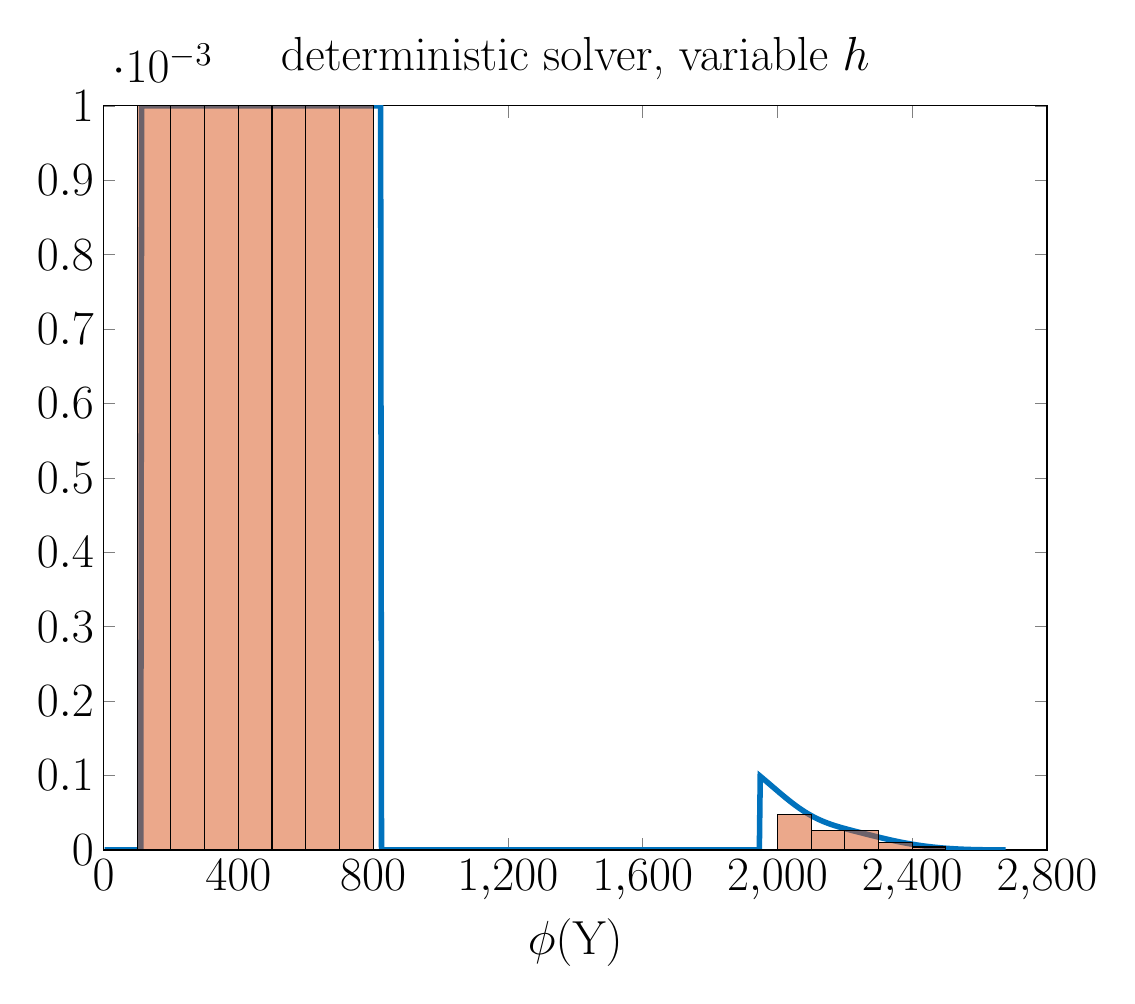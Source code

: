 % This file was created by matlab2tikz.
%
%The latest EFupdates can be retrieved from
%  http://www.mathworks.com/matlabcentral/fileexchange/22022-matlab2tikz-matlab2tikz
%where you can also make suggestions and rate matlab2tikz.
%
\definecolor{mycolor1}{rgb}{0.0,0.447,0.741}%
\definecolor{mycolor2}{rgb}{0.85,0.325,0.098}%
%
\begin{tikzpicture}

\begin{axis}[%
width=4.717in,
height=3.721in,
at={(0.791in,0.502in)},
scale only axis,
xmin=0,
xmax=2800,
xlabel={$\phi\text{(Y)}$},
xlabel style = {font = \LARGE},
xtick = {0, 400, 800, 1200, 1600, 2000, 2400, 2800},
ymin=0,
ymax=0.001,
axis background/.style={fill=white},
title style={font=\bfseries},
title={deterministic solver, variable $h$},
ticklabel style={font=\LARGE},legend style={font=\LARGE},title style={font=\LARGE}
]
\addplot [color=mycolor1,solid,line width=2.0pt,forget plot]
  table[row sep=crcr]{%
3.412	0.0\\
6.088	0.0\\
8.765	0.0\\
11.441	0.0\\
14.117	0.0\\
16.793	0.0\\
19.47	0.0\\
22.146	0.0\\
24.822	0.0\\
27.499	0.0\\
30.175	0.0\\
32.851	0.0\\
35.527	0.0\\
38.204	0.0\\
40.88	0.0\\
43.556	0.0\\
46.232	0.0\\
48.909	0.0\\
51.585	0.0\\
54.261	0.0\\
56.937	0.0\\
59.614	0.0\\
62.29	0.0\\
64.966	0.0\\
67.643	0.0\\
70.319	0.0\\
72.995	0.0\\
75.671	0.0\\
78.348	0.0\\
81.024	0.0\\
83.7	0.0\\
86.376	0.0\\
89.053	0.0\\
91.729	0.0\\
94.405	0.0\\
97.082	0.0\\
99.758	0.0\\
102.434	0.0\\
105.11	0.0\\
107.787	0.0\\
110.463	0.0\\
113.139	0.001\\
115.815	0.001\\
118.492	0.001\\
121.168	0.001\\
123.844	0.001\\
126.52	0.001\\
129.197	0.001\\
131.873	0.001\\
134.549	0.001\\
137.226	0.001\\
139.902	0.001\\
142.578	0.001\\
145.254	0.001\\
147.931	0.001\\
150.607	0.001\\
153.283	0.001\\
155.959	0.001\\
158.636	0.001\\
161.312	0.001\\
163.988	0.001\\
166.664	0.001\\
169.341	0.001\\
172.017	0.001\\
174.693	0.001\\
177.37	0.001\\
180.046	0.001\\
182.722	0.001\\
185.398	0.001\\
188.075	0.001\\
190.751	0.001\\
193.427	0.001\\
196.103	0.001\\
198.78	0.001\\
201.456	0.001\\
204.132	0.001\\
206.808	0.001\\
209.485	0.001\\
212.161	0.001\\
214.837	0.001\\
217.514	0.001\\
220.19	0.001\\
222.866	0.001\\
225.542	0.001\\
228.219	0.001\\
230.895	0.001\\
233.571	0.001\\
236.247	0.001\\
238.924	0.001\\
241.6	0.001\\
244.276	0.001\\
246.953	0.001\\
249.629	0.001\\
252.305	0.001\\
254.981	0.001\\
257.658	0.001\\
260.334	0.001\\
263.01	0.001\\
265.686	0.001\\
268.363	0.001\\
271.039	0.001\\
273.715	0.001\\
276.391	0.001\\
279.068	0.001\\
281.744	0.001\\
284.42	0.001\\
287.097	0.001\\
289.773	0.001\\
292.449	0.001\\
295.125	0.001\\
297.802	0.001\\
300.478	0.001\\
303.154	0.001\\
305.83	0.001\\
308.507	0.001\\
311.183	0.001\\
313.859	0.001\\
316.535	0.001\\
319.212	0.001\\
321.888	0.001\\
324.564	0.001\\
327.241	0.001\\
329.917	0.001\\
332.593	0.001\\
335.269	0.001\\
337.946	0.001\\
340.622	0.001\\
343.298	0.001\\
345.974	0.001\\
348.651	0.001\\
351.327	0.001\\
354.003	0.001\\
356.679	0.001\\
359.356	0.001\\
362.032	0.001\\
364.708	0.001\\
367.385	0.001\\
370.061	0.001\\
372.737	0.001\\
375.413	0.001\\
378.09	0.001\\
380.766	0.001\\
383.442	0.001\\
386.118	0.001\\
388.795	0.001\\
391.471	0.001\\
394.147	0.001\\
396.824	0.001\\
399.5	0.001\\
402.176	0.001\\
404.852	0.001\\
407.529	0.001\\
410.205	0.001\\
412.881	0.001\\
415.557	0.001\\
418.234	0.001\\
420.91	0.001\\
423.586	0.001\\
426.262	0.001\\
428.939	0.001\\
431.615	0.001\\
434.291	0.001\\
436.968	0.001\\
439.644	0.001\\
442.32	0.001\\
444.996	0.001\\
447.673	0.001\\
450.349	0.001\\
453.025	0.001\\
455.701	0.001\\
458.378	0.001\\
461.054	0.001\\
463.73	0.001\\
466.406	0.001\\
469.083	0.001\\
471.759	0.001\\
474.435	0.001\\
477.112	0.001\\
479.788	0.001\\
482.464	0.001\\
485.14	0.001\\
487.817	0.001\\
490.493	0.001\\
493.169	0.001\\
495.845	0.001\\
498.522	0.001\\
501.198	0.001\\
503.874	0.001\\
506.55	0.001\\
509.227	0.001\\
511.903	0.001\\
514.579	0.001\\
517.256	0.001\\
519.932	0.001\\
522.608	0.001\\
525.284	0.001\\
527.961	0.001\\
530.637	0.001\\
533.313	0.001\\
535.989	0.001\\
538.666	0.001\\
541.342	0.001\\
544.018	0.001\\
546.695	0.001\\
549.371	0.001\\
552.047	0.001\\
554.723	0.001\\
557.4	0.001\\
560.076	0.001\\
562.752	0.001\\
565.428	0.001\\
568.105	0.001\\
570.781	0.001\\
573.457	0.001\\
576.133	0.001\\
578.81	0.001\\
581.486	0.001\\
584.162	0.001\\
586.839	0.001\\
589.515	0.001\\
592.191	0.001\\
594.867	0.001\\
597.544	0.001\\
600.22	0.001\\
602.896	0.001\\
605.572	0.001\\
608.249	0.001\\
610.925	0.001\\
613.601	0.001\\
616.277	0.001\\
618.954	0.001\\
621.63	0.001\\
624.306	0.001\\
626.983	0.001\\
629.659	0.001\\
632.335	0.001\\
635.011	0.001\\
637.688	0.001\\
640.364	0.001\\
643.04	0.001\\
645.716	0.001\\
648.393	0.001\\
651.069	0.001\\
653.745	0.001\\
656.421	0.001\\
659.098	0.001\\
661.774	0.001\\
664.45	0.001\\
667.127	0.001\\
669.803	0.001\\
672.479	0.001\\
675.155	0.001\\
677.832	0.001\\
680.508	0.001\\
683.184	0.001\\
685.86	0.001\\
688.537	0.001\\
691.213	0.001\\
693.889	0.001\\
696.566	0.001\\
699.242	0.001\\
701.918	0.001\\
704.594	0.001\\
707.271	0.001\\
709.947	0.001\\
712.623	0.001\\
715.299	0.001\\
717.976	0.001\\
720.652	0.001\\
723.328	0.001\\
726.004	0.001\\
728.681	0.001\\
731.357	0.001\\
734.033	0.001\\
736.71	0.001\\
739.386	0.001\\
742.062	0.001\\
744.738	0.001\\
747.415	0.001\\
750.091	0.001\\
752.767	0.001\\
755.443	0.001\\
758.12	0.001\\
760.796	0.001\\
763.472	0.001\\
766.148	0.001\\
768.825	0.001\\
771.501	0.001\\
774.177	0.001\\
776.854	0.001\\
779.53	0.001\\
782.206	0.001\\
784.882	0.001\\
787.559	0.001\\
790.235	0.001\\
792.911	0.001\\
795.587	0.001\\
798.264	0.001\\
800.94	0.001\\
803.616	0.001\\
806.292	0.001\\
808.969	0.001\\
811.645	0.001\\
814.321	0.001\\
816.998	0.001\\
819.674	0.001\\
822.35	0.001\\
825.026	0.0\\
827.703	0.0\\
830.379	0.0\\
833.055	0.0\\
835.731	0.0\\
838.408	0.0\\
841.084	0.0\\
843.76	0.0\\
846.437	0.0\\
849.113	0.0\\
851.789	0.0\\
854.465	0.0\\
857.142	0.0\\
859.818	0.0\\
862.494	0.0\\
865.17	0.0\\
867.847	0.0\\
870.523	0.0\\
873.199	0.0\\
875.875	0.0\\
878.552	0.0\\
881.228	0.0\\
883.904	0.0\\
886.581	0.0\\
889.257	0.0\\
891.933	0.0\\
894.609	0.0\\
897.286	0.0\\
899.962	0.0\\
902.638	0.0\\
905.314	0.0\\
907.991	0.0\\
910.667	0.0\\
913.343	0.0\\
916.019	0.0\\
918.696	0.0\\
921.372	0.0\\
924.048	0.0\\
926.725	0.0\\
929.401	0.0\\
932.077	0.0\\
934.753	0.0\\
937.43	0.0\\
940.106	0.0\\
942.782	0.0\\
945.458	0.0\\
948.135	0.0\\
950.811	0.0\\
953.487	0.0\\
956.163	0.0\\
958.84	0.0\\
961.516	0.0\\
964.192	0.0\\
966.869	0.0\\
969.545	0.0\\
972.221	0.0\\
974.897	0.0\\
977.574	0.0\\
980.25	0.0\\
982.926	0.0\\
985.602	0.0\\
988.279	0.0\\
990.955	0.0\\
993.631	0.0\\
996.307	0.0\\
998.984	0.0\\
1001.66	0.0\\
1004.336	0.0\\
1007.013	0.0\\
1009.689	0.0\\
1012.365	0.0\\
1015.041	0.0\\
1017.718	0.0\\
1020.394	0.0\\
1023.07	0.0\\
1025.746	0.0\\
1028.423	0.0\\
1031.099	0.0\\
1033.775	0.0\\
1036.452	0.0\\
1039.128	0.0\\
1041.804	0.0\\
1044.48	0.0\\
1047.157	0.0\\
1049.833	0.0\\
1052.509	0.0\\
1055.185	0.0\\
1057.862	0.0\\
1060.538	0.0\\
1063.214	0.0\\
1065.89	0.0\\
1068.567	0.0\\
1071.243	0.0\\
1073.919	0.0\\
1076.596	0.0\\
1079.272	0.0\\
1081.948	0.0\\
1084.624	0.0\\
1087.301	0.0\\
1089.977	0.0\\
1092.653	0.0\\
1095.329	0.0\\
1098.006	0.0\\
1100.682	0.0\\
1103.358	0.0\\
1106.034	0.0\\
1108.711	0.0\\
1111.387	0.0\\
1114.063	0.0\\
1116.74	0.0\\
1119.416	0.0\\
1122.092	0.0\\
1124.768	0.0\\
1127.445	0.0\\
1130.121	0.0\\
1132.797	0.0\\
1135.473	0.0\\
1138.15	0.0\\
1140.826	0.0\\
1143.502	0.0\\
1146.178	0.0\\
1148.855	0.0\\
1151.531	0.0\\
1154.207	0.0\\
1156.884	0.0\\
1159.56	0.0\\
1162.236	0.0\\
1164.912	0.0\\
1167.589	0.0\\
1170.265	0.0\\
1172.941	0.0\\
1175.617	0.0\\
1178.294	0.0\\
1180.97	0.0\\
1183.646	0.0\\
1186.323	0.0\\
1188.999	0.0\\
1191.675	0.0\\
1194.351	0.0\\
1197.028	0.0\\
1199.704	0.0\\
1202.38	0.0\\
1205.056	0.0\\
1207.733	0.0\\
1210.409	0.0\\
1213.085	0.0\\
1215.761	0.0\\
1218.438	0.0\\
1221.114	0.0\\
1223.79	0.0\\
1226.467	0.0\\
1229.143	0.0\\
1231.819	0.0\\
1234.495	0.0\\
1237.172	0.0\\
1239.848	0.0\\
1242.524	0.0\\
1245.2	0.0\\
1247.877	0.0\\
1250.553	0.0\\
1253.229	0.0\\
1255.905	0.0\\
1258.582	0.0\\
1261.258	0.0\\
1263.934	0.0\\
1266.611	0.0\\
1269.287	0.0\\
1271.963	0.0\\
1274.639	0.0\\
1277.316	0.0\\
1279.992	0.0\\
1282.668	0.0\\
1285.344	0.0\\
1288.021	0.0\\
1290.697	0.0\\
1293.373	0.0\\
1296.049	0.0\\
1298.726	0.0\\
1301.402	0.0\\
1304.078	0.0\\
1306.755	0.0\\
1309.431	0.0\\
1312.107	0.0\\
1314.783	0.0\\
1317.46	0.0\\
1320.136	0.0\\
1322.812	0.0\\
1325.488	0.0\\
1328.165	0.0\\
1330.841	0.0\\
1333.517	0.0\\
1336.194	0.0\\
1338.87	0.0\\
1341.546	0.0\\
1344.222	0.0\\
1346.899	0.0\\
1349.575	0.0\\
1352.251	0.0\\
1354.927	0.0\\
1357.604	0.0\\
1360.28	0.0\\
1362.956	0.0\\
1365.632	0.0\\
1368.309	0.0\\
1370.985	0.0\\
1373.661	0.0\\
1376.338	0.0\\
1379.014	0.0\\
1381.69	0.0\\
1384.366	0.0\\
1387.043	0.0\\
1389.719	0.0\\
1392.395	0.0\\
1395.071	0.0\\
1397.748	0.0\\
1400.424	0.0\\
1403.1	0.0\\
1405.776	0.0\\
1408.453	0.0\\
1411.129	0.0\\
1413.805	0.0\\
1416.482	0.0\\
1419.158	0.0\\
1421.834	0.0\\
1424.51	0.0\\
1427.187	0.0\\
1429.863	0.0\\
1432.539	0.0\\
1435.215	0.0\\
1437.892	0.0\\
1440.568	0.0\\
1443.244	0.0\\
1445.92	0.0\\
1448.597	0.0\\
1451.273	0.0\\
1453.949	0.0\\
1456.626	0.0\\
1459.302	0.0\\
1461.978	0.0\\
1464.654	0.0\\
1467.331	0.0\\
1470.007	0.0\\
1472.683	0.0\\
1475.359	0.0\\
1478.036	0.0\\
1480.712	0.0\\
1483.388	0.0\\
1486.065	0.0\\
1488.741	0.0\\
1491.417	0.0\\
1494.093	0.0\\
1496.77	0.0\\
1499.446	0.0\\
1502.122	0.0\\
1504.798	0.0\\
1507.475	0.0\\
1510.151	0.0\\
1512.827	0.0\\
1515.503	0.0\\
1518.18	0.0\\
1520.856	0.0\\
1523.532	0.0\\
1526.209	0.0\\
1528.885	0.0\\
1531.561	0.0\\
1534.237	0.0\\
1536.914	0.0\\
1539.59	0.0\\
1542.266	0.0\\
1544.942	0.0\\
1547.619	0.0\\
1550.295	0.0\\
1552.971	0.0\\
1555.647	0.0\\
1558.324	0.0\\
1561.0	0.0\\
1563.676	0.0\\
1566.353	0.0\\
1569.029	0.0\\
1571.705	0.0\\
1574.381	0.0\\
1577.058	0.0\\
1579.734	0.0\\
1582.41	0.0\\
1585.086	0.0\\
1587.763	0.0\\
1590.439	0.0\\
1593.115	0.0\\
1595.791	0.0\\
1598.468	0.0\\
1601.144	0.0\\
1603.82	0.0\\
1606.497	0.0\\
1609.173	0.0\\
1611.849	0.0\\
1614.525	0.0\\
1617.202	0.0\\
1619.878	0.0\\
1622.554	0.0\\
1625.23	0.0\\
1627.907	0.0\\
1630.583	0.0\\
1633.259	0.0\\
1635.936	0.0\\
1638.612	0.0\\
1641.288	0.0\\
1643.964	0.0\\
1646.641	0.0\\
1649.317	0.0\\
1651.993	0.0\\
1654.669	0.0\\
1657.346	0.0\\
1660.022	0.0\\
1662.698	0.0\\
1665.374	0.0\\
1668.051	0.0\\
1670.727	0.0\\
1673.403	0.0\\
1676.08	0.0\\
1678.756	0.0\\
1681.432	0.0\\
1684.108	0.0\\
1686.785	0.0\\
1689.461	0.0\\
1692.137	0.0\\
1694.813	0.0\\
1697.49	0.0\\
1700.166	0.0\\
1702.842	0.0\\
1705.518	0.0\\
1708.195	0.0\\
1710.871	0.0\\
1713.547	0.0\\
1716.224	0.0\\
1718.9	0.0\\
1721.576	0.0\\
1724.252	0.0\\
1726.929	0.0\\
1729.605	0.0\\
1732.281	0.0\\
1734.957	0.0\\
1737.634	0.0\\
1740.31	0.0\\
1742.986	0.0\\
1745.662	0.0\\
1748.339	0.0\\
1751.015	0.0\\
1753.691	0.0\\
1756.368	0.0\\
1759.044	0.0\\
1761.72	0.0\\
1764.396	0.0\\
1767.073	0.0\\
1769.749	0.0\\
1772.425	0.0\\
1775.101	0.0\\
1777.778	0.0\\
1780.454	0.0\\
1783.13	0.0\\
1785.807	0.0\\
1788.483	0.0\\
1791.159	0.0\\
1793.835	0.0\\
1796.512	0.0\\
1799.188	0.0\\
1801.864	0.0\\
1804.54	0.0\\
1807.217	0.0\\
1809.893	0.0\\
1812.569	0.0\\
1815.245	0.0\\
1817.922	0.0\\
1820.598	0.0\\
1823.274	0.0\\
1825.951	0.0\\
1828.627	0.0\\
1831.303	0.0\\
1833.979	0.0\\
1836.656	0.0\\
1839.332	0.0\\
1842.008	0.0\\
1844.684	0.0\\
1847.361	0.0\\
1850.037	0.0\\
1852.713	0.0\\
1855.389	0.0\\
1858.066	0.0\\
1860.742	0.0\\
1863.418	0.0\\
1866.095	0.0\\
1868.771	0.0\\
1871.447	0.0\\
1874.123	0.0\\
1876.8	0.0\\
1879.476	0.0\\
1882.152	0.0\\
1884.828	0.0\\
1887.505	0.0\\
1890.181	0.0\\
1892.857	0.0\\
1895.533	0.0\\
1898.21	0.0\\
1900.886	0.0\\
1903.562	0.0\\
1906.239	0.0\\
1908.915	0.0\\
1911.591	0.0\\
1914.267	0.0\\
1916.944	0.0\\
1919.62	0.0\\
1922.296	0.0\\
1924.972	0.0\\
1927.649	0.0\\
1930.325	0.0\\
1933.001	0.0\\
1935.678	0.0\\
1938.354	0.0\\
1941.03	0.0\\
1943.706	0.0\\
1946.383	0.0\\
1949.059	9.908e-05\\
1951.735	9.807e-05\\
1954.411	9.706e-05\\
1957.088	9.604e-05\\
1959.764	9.502e-05\\
1962.44	9.4e-05\\
1965.116	9.297e-05\\
1967.793	9.194e-05\\
1970.469	9.091e-05\\
1973.145	8.988e-05\\
1975.822	8.885e-05\\
1978.498	8.781e-05\\
1981.174	8.677e-05\\
1983.85	8.573e-05\\
1986.527	8.469e-05\\
1989.203	8.366e-05\\
1991.879	8.262e-05\\
1994.555	8.158e-05\\
1997.232	8.055e-05\\
1999.908	7.952e-05\\
2002.584	7.849e-05\\
2005.26	7.746e-05\\
2007.937	7.643e-05\\
2010.613	7.541e-05\\
2013.289	7.439e-05\\
2015.966	7.338e-05\\
2018.642	7.238e-05\\
2021.318	7.138e-05\\
2023.994	7.038e-05\\
2026.671	6.939e-05\\
2029.347	6.841e-05\\
2032.023	6.744e-05\\
2034.699	6.647e-05\\
2037.376	6.551e-05\\
2040.052	6.456e-05\\
2042.728	6.362e-05\\
2045.404	6.269e-05\\
2048.081	6.177e-05\\
2050.757	6.086e-05\\
2053.433	5.996e-05\\
2056.11	5.907e-05\\
2058.786	5.82e-05\\
2061.462	5.733e-05\\
2064.138	5.647e-05\\
2066.815	5.563e-05\\
2069.491	5.48e-05\\
2072.167	5.399e-05\\
2074.843	5.318e-05\\
2077.52	5.239e-05\\
2080.196	5.161e-05\\
2082.872	5.085e-05\\
2085.549	5.009e-05\\
2088.225	4.935e-05\\
2090.901	4.863e-05\\
2093.577	4.792e-05\\
2096.254	4.722e-05\\
2098.93	4.654e-05\\
2101.606	4.586e-05\\
2104.282	4.521e-05\\
2106.959	4.456e-05\\
2109.635	4.393e-05\\
2112.311	4.331e-05\\
2114.987	4.271e-05\\
2117.664	4.212e-05\\
2120.34	4.154e-05\\
2123.016	4.097e-05\\
2125.693	4.042e-05\\
2128.369	3.988e-05\\
2131.045	3.935e-05\\
2133.721	3.883e-05\\
2136.398	3.832e-05\\
2139.074	3.782e-05\\
2141.75	3.734e-05\\
2144.426	3.686e-05\\
2147.103	3.64e-05\\
2149.779	3.594e-05\\
2152.455	3.55e-05\\
2155.131	3.506e-05\\
2157.808	3.463e-05\\
2160.484	3.422e-05\\
2163.16	3.38e-05\\
2165.837	3.34e-05\\
2168.513	3.301e-05\\
2171.189	3.262e-05\\
2173.865	3.224e-05\\
2176.542	3.186e-05\\
2179.218	3.149e-05\\
2181.894	3.113e-05\\
2184.57	3.077e-05\\
2187.247	3.042e-05\\
2189.923	3.007e-05\\
2192.599	2.973e-05\\
2195.275	2.939e-05\\
2197.952	2.905e-05\\
2200.628	2.872e-05\\
2203.304	2.839e-05\\
2205.981	2.806e-05\\
2208.657	2.774e-05\\
2211.333	2.741e-05\\
2214.009	2.709e-05\\
2216.686	2.678e-05\\
2219.362	2.646e-05\\
2222.038	2.615e-05\\
2224.714	2.583e-05\\
2227.391	2.552e-05\\
2230.067	2.521e-05\\
2232.743	2.49e-05\\
2235.42	2.459e-05\\
2238.096	2.428e-05\\
2240.772	2.398e-05\\
2243.448	2.367e-05\\
2246.125	2.336e-05\\
2248.801	2.306e-05\\
2251.477	2.275e-05\\
2254.153	2.245e-05\\
2256.83	2.214e-05\\
2259.506	2.183e-05\\
2262.182	2.153e-05\\
2264.858	2.123e-05\\
2267.535	2.092e-05\\
2270.211	2.062e-05\\
2272.887	2.031e-05\\
2275.564	2.001e-05\\
2278.24	1.971e-05\\
2280.916	1.941e-05\\
2283.592	1.911e-05\\
2286.269	1.881e-05\\
2288.945	1.851e-05\\
2291.621	1.821e-05\\
2294.297	1.791e-05\\
2296.974	1.761e-05\\
2299.65	1.731e-05\\
2302.326	1.702e-05\\
2305.002	1.673e-05\\
2307.679	1.643e-05\\
2310.355	1.614e-05\\
2313.031	1.585e-05\\
2315.708	1.556e-05\\
2318.384	1.528e-05\\
2321.06	1.499e-05\\
2323.736	1.471e-05\\
2326.413	1.443e-05\\
2329.089	1.415e-05\\
2331.765	1.388e-05\\
2334.441	1.36e-05\\
2337.118	1.333e-05\\
2339.794	1.306e-05\\
2342.47	1.28e-05\\
2345.146	1.253e-05\\
2347.823	1.227e-05\\
2350.499	1.201e-05\\
2353.175	1.176e-05\\
2355.852	1.15e-05\\
2358.528	1.125e-05\\
2361.204	1.101e-05\\
2363.88	1.076e-05\\
2366.557	1.052e-05\\
2369.233	1.028e-05\\
2371.909	1.005e-05\\
2374.585	9.813e-06\\
2377.262	9.583e-06\\
2379.938	9.357e-06\\
2382.614	9.134e-06\\
2385.291	8.913e-06\\
2387.967	8.696e-06\\
2390.643	8.482e-06\\
2393.319	8.272e-06\\
2395.996	8.064e-06\\
2398.672	7.859e-06\\
2401.348	7.658e-06\\
2404.024	7.46e-06\\
2406.701	7.264e-06\\
2409.377	7.072e-06\\
2412.053	6.883e-06\\
2414.729	6.698e-06\\
2417.406	6.515e-06\\
2420.082	6.336e-06\\
2422.758	6.16e-06\\
2425.435	5.987e-06\\
2428.111	5.816e-06\\
2430.787	5.649e-06\\
2433.463	5.485e-06\\
2436.14	5.324e-06\\
2438.816	5.165e-06\\
2441.492	5.01e-06\\
2444.168	4.858e-06\\
2446.845	4.709e-06\\
2449.521	4.563e-06\\
2452.197	4.42e-06\\
2454.873	4.28e-06\\
2457.55	4.142e-06\\
2460.226	4.007e-06\\
2462.902	3.876e-06\\
2465.579	3.747e-06\\
2468.255	3.621e-06\\
2470.931	3.498e-06\\
2473.607	3.378e-06\\
2476.284	3.261e-06\\
2478.96	3.146e-06\\
2481.636	3.034e-06\\
2484.312	2.924e-06\\
2486.989	2.818e-06\\
2489.665	2.714e-06\\
2492.341	2.612e-06\\
2495.017	2.513e-06\\
2497.694	2.417e-06\\
2500.37	2.324e-06\\
2503.046	2.233e-06\\
2505.723	2.144e-06\\
2508.399	2.058e-06\\
2511.075	1.975e-06\\
2513.751	1.894e-06\\
2516.428	1.815e-06\\
2519.104	1.738e-06\\
2521.78	1.664e-06\\
2524.456	1.592e-06\\
2527.133	1.523e-06\\
2529.809	1.456e-06\\
2532.485	1.391e-06\\
2535.162	1.328e-06\\
2537.838	1.267e-06\\
2540.514	1.209e-06\\
2543.19	1.152e-06\\
2545.867	1.098e-06\\
2548.543	1.045e-06\\
2551.219	9.943e-07\\
2553.895	9.456e-07\\
2556.572	8.988e-07\\
2559.248	8.535e-07\\
2561.924	8.103e-07\\
2564.6	7.686e-07\\
2567.277	7.288e-07\\
2569.953	6.906e-07\\
2572.629	6.538e-07\\
2575.306	6.188e-07\\
2577.982	5.847e-07\\
2580.658	5.527e-07\\
2583.334	5.222e-07\\
2586.011	4.93e-07\\
2588.687	4.649e-07\\
2591.363	4.378e-07\\
2594.039	4.123e-07\\
2596.716	3.877e-07\\
2599.392	3.649e-07\\
2602.068	3.432e-07\\
2604.744	3.226e-07\\
2607.421	3.03e-07\\
2610.097	2.841e-07\\
2612.773	2.665e-07\\
2615.45	2.498e-07\\
2618.126	2.338e-07\\
2620.802	2.188e-07\\
2623.478	2.047e-07\\
2626.155	1.914e-07\\
2628.831	1.788e-07\\
2631.507	1.669e-07\\
2634.183	1.557e-07\\
2636.86	1.451e-07\\
2639.536	1.349e-07\\
2642.212	1.253e-07\\
2644.888	1.166e-07\\
2647.565	1.084e-07\\
2650.241	1.007e-07\\
2652.917	9.345e-08\\
2655.594	8.669e-08\\
2658.27	8.035e-08\\
2660.946	7.417e-08\\
2663.622	6.866e-08\\
2666.299	6.351e-08\\
2668.975	5.871e-08\\
2671.651	5.422e-08\\
2674.327	5.005e-08\\
2677.004	4.589e-08\\
};
\addplot[fill=mycolor2,fill opacity=0.5,draw=black,ybar interval,area legend] plot table[row sep=crcr] {%
x	y\\
0	0.0\\
100	0.001\\
200	0.001\\
300	0.001\\
400	0.001\\
500	0.001\\
600	0.001\\
700	0.001\\
800	0.0\\
900	0.0\\
1000	0.0\\
1100	0.0\\
1200	0.0\\
1300	0.0\\
1400	0.0\\
1500	0.0\\
1600	0.0\\
1700	0.0\\
1800	0.0\\
1900	0.0\\
2000	4.8e-05\\
2100	2.6e-05\\
2200	2.6e-05\\
2300	1e-05\\
2400	4e-06\\
2500	4e-06\\
};
\end{axis}
\end{tikzpicture}%